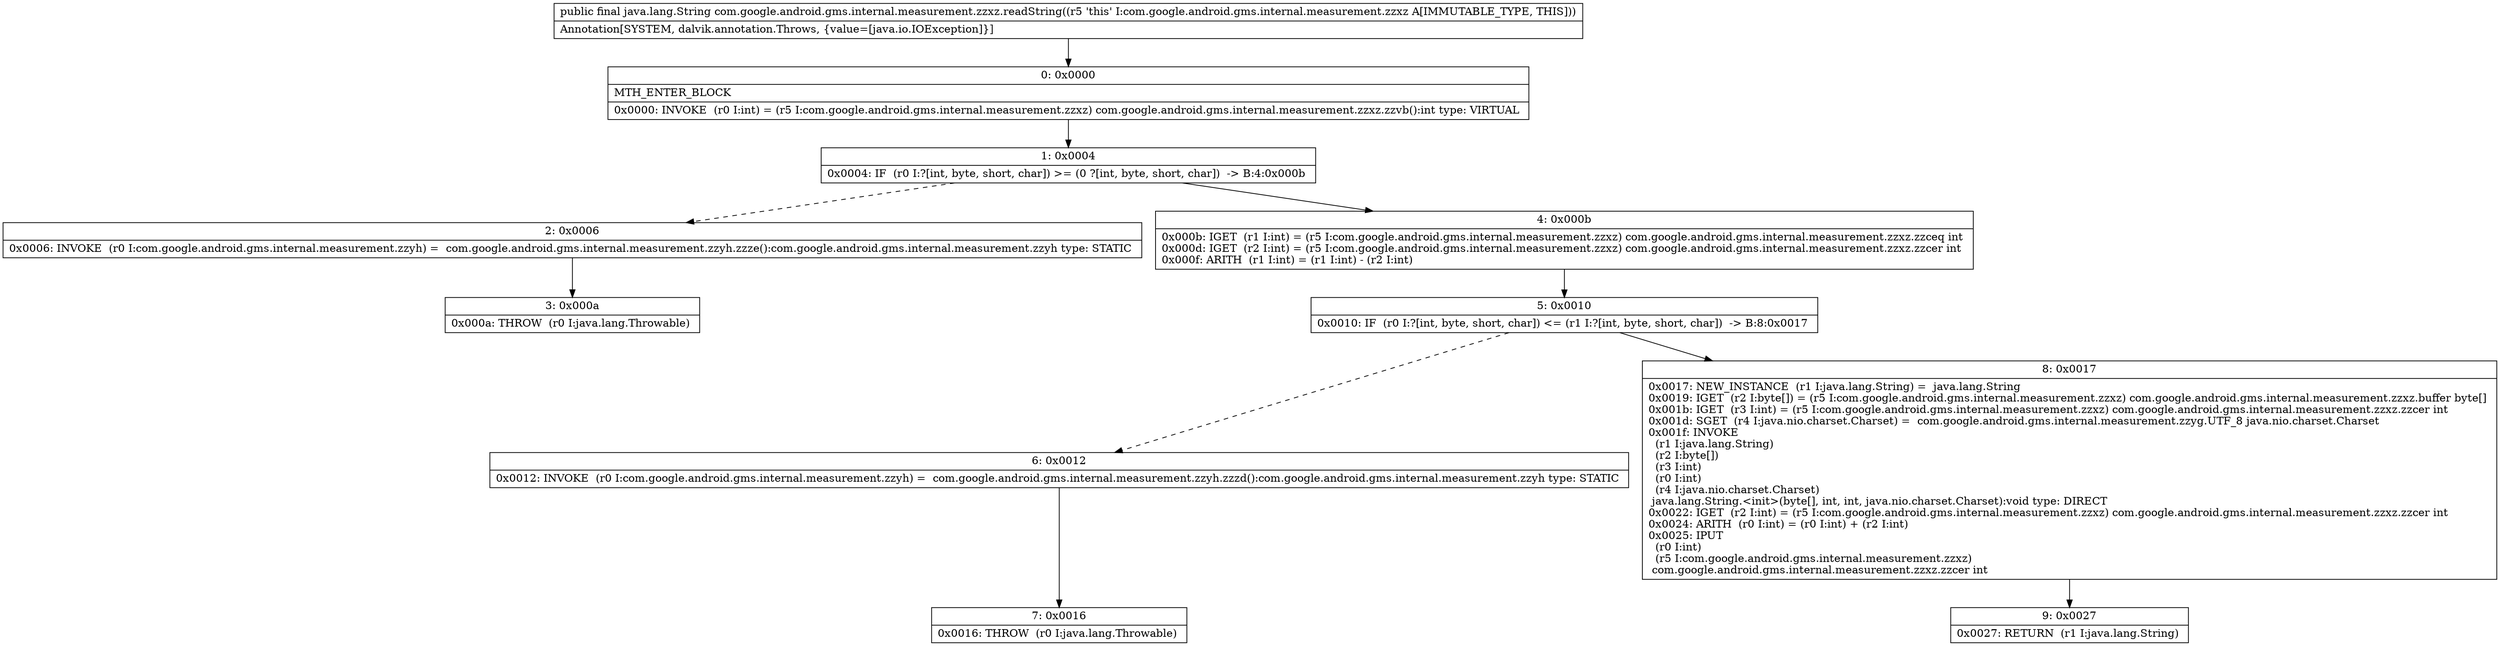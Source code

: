 digraph "CFG forcom.google.android.gms.internal.measurement.zzxz.readString()Ljava\/lang\/String;" {
Node_0 [shape=record,label="{0\:\ 0x0000|MTH_ENTER_BLOCK\l|0x0000: INVOKE  (r0 I:int) = (r5 I:com.google.android.gms.internal.measurement.zzxz) com.google.android.gms.internal.measurement.zzxz.zzvb():int type: VIRTUAL \l}"];
Node_1 [shape=record,label="{1\:\ 0x0004|0x0004: IF  (r0 I:?[int, byte, short, char]) \>= (0 ?[int, byte, short, char])  \-\> B:4:0x000b \l}"];
Node_2 [shape=record,label="{2\:\ 0x0006|0x0006: INVOKE  (r0 I:com.google.android.gms.internal.measurement.zzyh) =  com.google.android.gms.internal.measurement.zzyh.zzze():com.google.android.gms.internal.measurement.zzyh type: STATIC \l}"];
Node_3 [shape=record,label="{3\:\ 0x000a|0x000a: THROW  (r0 I:java.lang.Throwable) \l}"];
Node_4 [shape=record,label="{4\:\ 0x000b|0x000b: IGET  (r1 I:int) = (r5 I:com.google.android.gms.internal.measurement.zzxz) com.google.android.gms.internal.measurement.zzxz.zzceq int \l0x000d: IGET  (r2 I:int) = (r5 I:com.google.android.gms.internal.measurement.zzxz) com.google.android.gms.internal.measurement.zzxz.zzcer int \l0x000f: ARITH  (r1 I:int) = (r1 I:int) \- (r2 I:int) \l}"];
Node_5 [shape=record,label="{5\:\ 0x0010|0x0010: IF  (r0 I:?[int, byte, short, char]) \<= (r1 I:?[int, byte, short, char])  \-\> B:8:0x0017 \l}"];
Node_6 [shape=record,label="{6\:\ 0x0012|0x0012: INVOKE  (r0 I:com.google.android.gms.internal.measurement.zzyh) =  com.google.android.gms.internal.measurement.zzyh.zzzd():com.google.android.gms.internal.measurement.zzyh type: STATIC \l}"];
Node_7 [shape=record,label="{7\:\ 0x0016|0x0016: THROW  (r0 I:java.lang.Throwable) \l}"];
Node_8 [shape=record,label="{8\:\ 0x0017|0x0017: NEW_INSTANCE  (r1 I:java.lang.String) =  java.lang.String \l0x0019: IGET  (r2 I:byte[]) = (r5 I:com.google.android.gms.internal.measurement.zzxz) com.google.android.gms.internal.measurement.zzxz.buffer byte[] \l0x001b: IGET  (r3 I:int) = (r5 I:com.google.android.gms.internal.measurement.zzxz) com.google.android.gms.internal.measurement.zzxz.zzcer int \l0x001d: SGET  (r4 I:java.nio.charset.Charset) =  com.google.android.gms.internal.measurement.zzyg.UTF_8 java.nio.charset.Charset \l0x001f: INVOKE  \l  (r1 I:java.lang.String)\l  (r2 I:byte[])\l  (r3 I:int)\l  (r0 I:int)\l  (r4 I:java.nio.charset.Charset)\l java.lang.String.\<init\>(byte[], int, int, java.nio.charset.Charset):void type: DIRECT \l0x0022: IGET  (r2 I:int) = (r5 I:com.google.android.gms.internal.measurement.zzxz) com.google.android.gms.internal.measurement.zzxz.zzcer int \l0x0024: ARITH  (r0 I:int) = (r0 I:int) + (r2 I:int) \l0x0025: IPUT  \l  (r0 I:int)\l  (r5 I:com.google.android.gms.internal.measurement.zzxz)\l com.google.android.gms.internal.measurement.zzxz.zzcer int \l}"];
Node_9 [shape=record,label="{9\:\ 0x0027|0x0027: RETURN  (r1 I:java.lang.String) \l}"];
MethodNode[shape=record,label="{public final java.lang.String com.google.android.gms.internal.measurement.zzxz.readString((r5 'this' I:com.google.android.gms.internal.measurement.zzxz A[IMMUTABLE_TYPE, THIS]))  | Annotation[SYSTEM, dalvik.annotation.Throws, \{value=[java.io.IOException]\}]\l}"];
MethodNode -> Node_0;
Node_0 -> Node_1;
Node_1 -> Node_2[style=dashed];
Node_1 -> Node_4;
Node_2 -> Node_3;
Node_4 -> Node_5;
Node_5 -> Node_6[style=dashed];
Node_5 -> Node_8;
Node_6 -> Node_7;
Node_8 -> Node_9;
}

